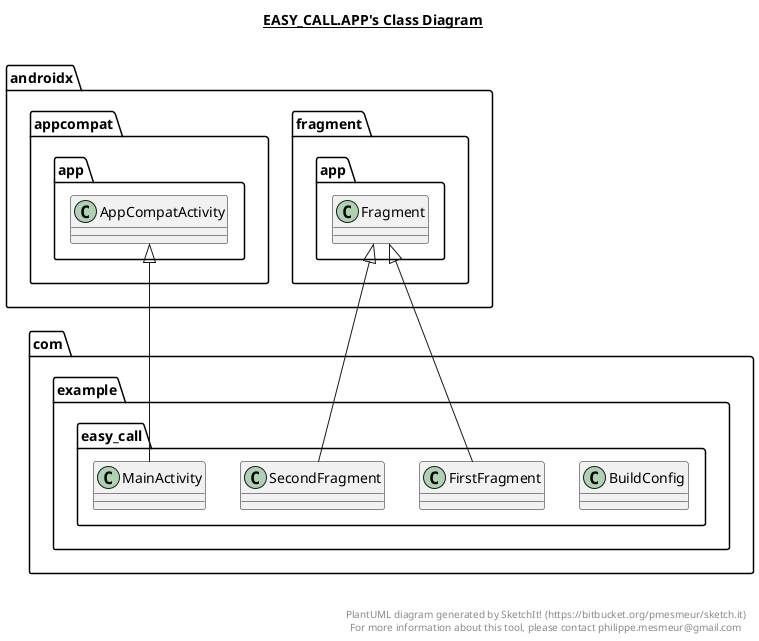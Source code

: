 @startuml

title __EASY_CALL.APP's Class Diagram__\n

  namespace com.example.easy_call {
    class com.example.easy_call.BuildConfig {
    }
  }
  

  namespace com.example.easy_call {
    class com.example.easy_call.FirstFragment {
    }
  }
  

  namespace com.example.easy_call {
    class com.example.easy_call.MainActivity {
    }
  }
  

  namespace com.example.easy_call {
    class com.example.easy_call.SecondFragment {
    }
  }
  

  com.example.easy_call.FirstFragment -up-|> androidx.fragment.app.Fragment
  com.example.easy_call.MainActivity -up-|> androidx.appcompat.app.AppCompatActivity
  com.example.easy_call.SecondFragment -up-|> androidx.fragment.app.Fragment


right footer


PlantUML diagram generated by SketchIt! (https://bitbucket.org/pmesmeur/sketch.it)
For more information about this tool, please contact philippe.mesmeur@gmail.com
endfooter

@enduml
